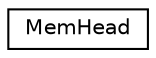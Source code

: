 digraph G
{
  edge [fontname="Helvetica",fontsize="10",labelfontname="Helvetica",labelfontsize="10"];
  node [fontname="Helvetica",fontsize="10",shape=record];
  rankdir=LR;
  Node1 [label="MemHead",height=0.2,width=0.4,color="black", fillcolor="white", style="filled",URL="$d5/dd0/structMemHead.html"];
}
